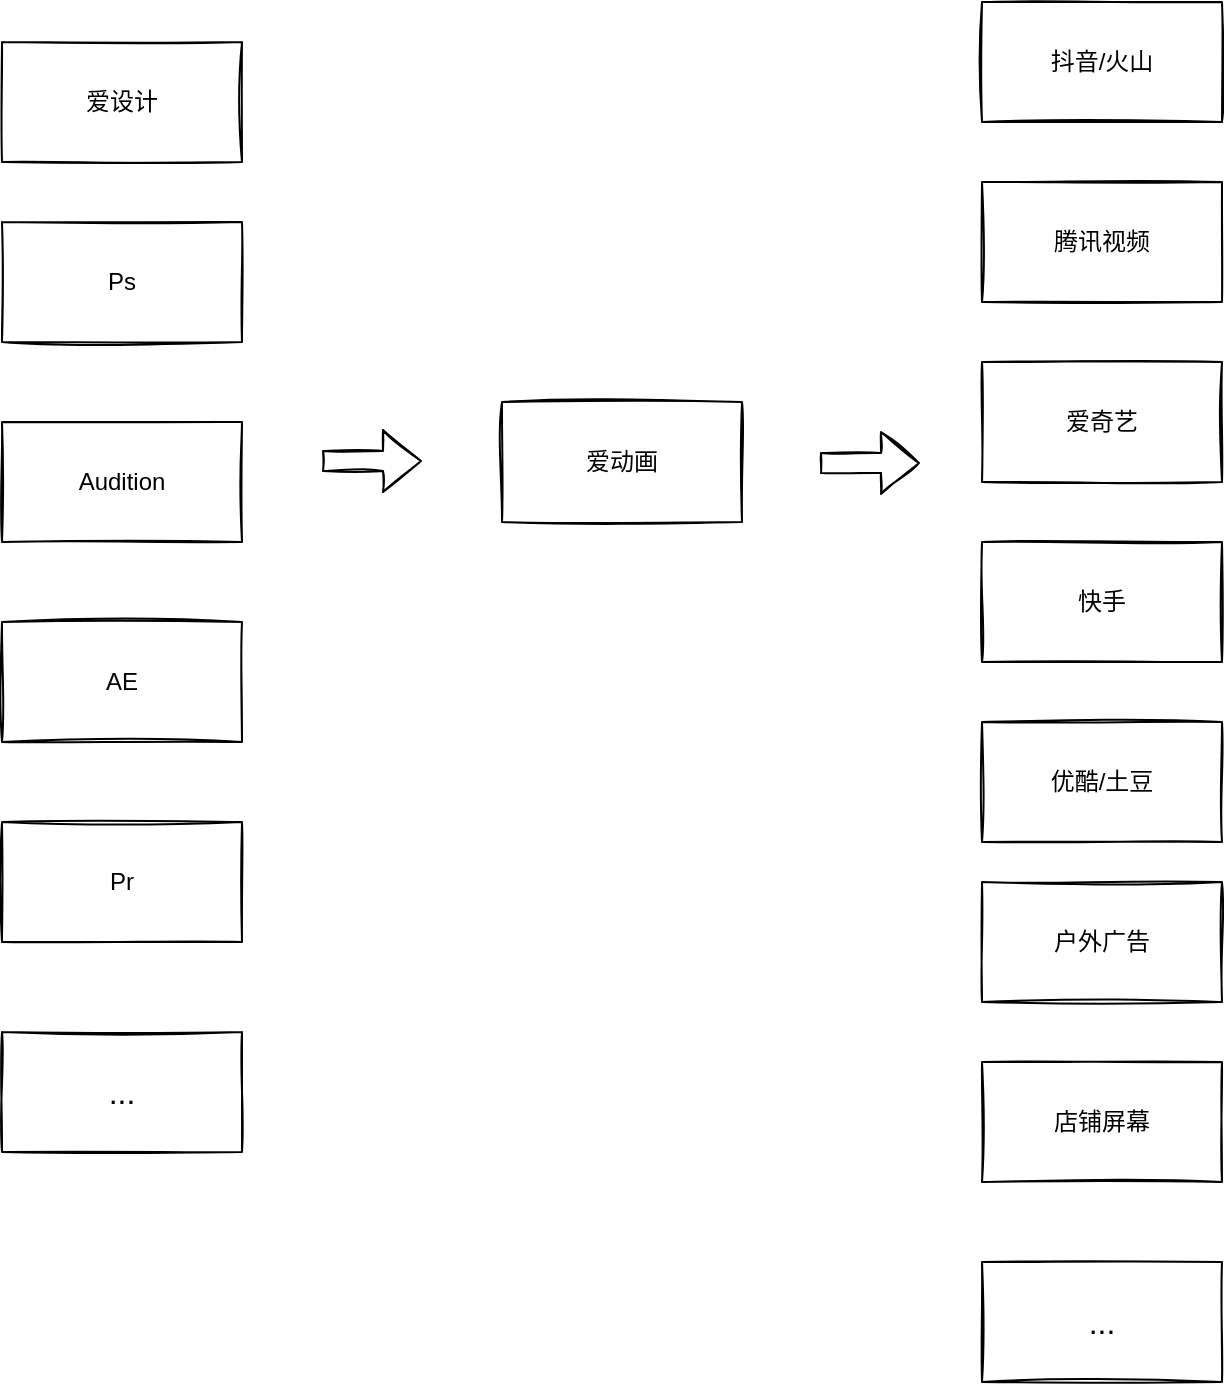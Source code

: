 <mxfile version="20.0.4" type="github">
  <diagram id="E7qo_Y5XK5vcfVulYXN-" name="Page-1">
    <mxGraphModel dx="770" dy="535" grid="1" gridSize="10" guides="1" tooltips="1" connect="1" arrows="1" fold="1" page="1" pageScale="1" pageWidth="827" pageHeight="1169" math="0" shadow="0">
      <root>
        <mxCell id="0" />
        <mxCell id="1" parent="0" />
        <mxCell id="qAjr4NNwbNe_Dym5huOW-1" value="爱设计" style="rounded=0;whiteSpace=wrap;html=1;sketch=1;" vertex="1" parent="1">
          <mxGeometry x="90" y="60" width="120" height="60" as="geometry" />
        </mxCell>
        <mxCell id="qAjr4NNwbNe_Dym5huOW-2" value="" style="shape=flexArrow;endArrow=classic;html=1;rounded=0;sketch=1;curved=1;" edge="1" parent="1">
          <mxGeometry width="50" height="50" relative="1" as="geometry">
            <mxPoint x="250" y="269.5" as="sourcePoint" />
            <mxPoint x="300" y="269.5" as="targetPoint" />
          </mxGeometry>
        </mxCell>
        <mxCell id="qAjr4NNwbNe_Dym5huOW-3" value="爱动画" style="rounded=0;whiteSpace=wrap;html=1;sketch=1;" vertex="1" parent="1">
          <mxGeometry x="340" y="240" width="120" height="60" as="geometry" />
        </mxCell>
        <mxCell id="qAjr4NNwbNe_Dym5huOW-4" value="户外广告" style="rounded=0;whiteSpace=wrap;html=1;sketch=1;" vertex="1" parent="1">
          <mxGeometry x="580" y="480" width="120" height="60" as="geometry" />
        </mxCell>
        <mxCell id="qAjr4NNwbNe_Dym5huOW-5" value="" style="shape=flexArrow;endArrow=classic;html=1;rounded=0;sketch=1;curved=1;" edge="1" parent="1">
          <mxGeometry width="50" height="50" relative="1" as="geometry">
            <mxPoint x="499" y="270.5" as="sourcePoint" />
            <mxPoint x="549" y="270.5" as="targetPoint" />
          </mxGeometry>
        </mxCell>
        <mxCell id="qAjr4NNwbNe_Dym5huOW-6" value="店铺屏幕" style="rounded=0;whiteSpace=wrap;html=1;sketch=1;" vertex="1" parent="1">
          <mxGeometry x="580" y="570" width="120" height="60" as="geometry" />
        </mxCell>
        <mxCell id="qAjr4NNwbNe_Dym5huOW-7" value="抖音/火山" style="rounded=0;whiteSpace=wrap;html=1;sketch=1;" vertex="1" parent="1">
          <mxGeometry x="580" y="40" width="120" height="60" as="geometry" />
        </mxCell>
        <mxCell id="qAjr4NNwbNe_Dym5huOW-8" value="腾讯视频" style="rounded=0;whiteSpace=wrap;html=1;sketch=1;" vertex="1" parent="1">
          <mxGeometry x="580" y="130" width="120" height="60" as="geometry" />
        </mxCell>
        <mxCell id="qAjr4NNwbNe_Dym5huOW-9" value="爱奇艺" style="rounded=0;whiteSpace=wrap;html=1;sketch=1;" vertex="1" parent="1">
          <mxGeometry x="580" y="220" width="120" height="60" as="geometry" />
        </mxCell>
        <mxCell id="qAjr4NNwbNe_Dym5huOW-10" value="优酷/土豆" style="rounded=0;whiteSpace=wrap;html=1;sketch=1;" vertex="1" parent="1">
          <mxGeometry x="580" y="400" width="120" height="60" as="geometry" />
        </mxCell>
        <mxCell id="qAjr4NNwbNe_Dym5huOW-11" value="快手" style="rounded=0;whiteSpace=wrap;html=1;sketch=1;" vertex="1" parent="1">
          <mxGeometry x="580" y="310" width="120" height="60" as="geometry" />
        </mxCell>
        <mxCell id="qAjr4NNwbNe_Dym5huOW-12" value="Ps" style="rounded=0;whiteSpace=wrap;html=1;sketch=1;" vertex="1" parent="1">
          <mxGeometry x="90" y="150" width="120" height="60" as="geometry" />
        </mxCell>
        <mxCell id="qAjr4NNwbNe_Dym5huOW-13" value="Audition" style="rounded=0;whiteSpace=wrap;html=1;sketch=1;" vertex="1" parent="1">
          <mxGeometry x="90" y="250" width="120" height="60" as="geometry" />
        </mxCell>
        <mxCell id="qAjr4NNwbNe_Dym5huOW-14" value="AE" style="rounded=0;whiteSpace=wrap;html=1;sketch=1;" vertex="1" parent="1">
          <mxGeometry x="90" y="350" width="120" height="60" as="geometry" />
        </mxCell>
        <mxCell id="qAjr4NNwbNe_Dym5huOW-15" value="Pr" style="rounded=0;whiteSpace=wrap;html=1;sketch=1;" vertex="1" parent="1">
          <mxGeometry x="90" y="450" width="120" height="60" as="geometry" />
        </mxCell>
        <mxCell id="qAjr4NNwbNe_Dym5huOW-16" value="..." style="rounded=0;whiteSpace=wrap;html=1;sketch=1;fontSize=16;" vertex="1" parent="1">
          <mxGeometry x="90" y="555" width="120" height="60" as="geometry" />
        </mxCell>
        <mxCell id="qAjr4NNwbNe_Dym5huOW-17" value="..." style="rounded=0;whiteSpace=wrap;html=1;sketch=1;fontSize=16;" vertex="1" parent="1">
          <mxGeometry x="580" y="670" width="120" height="60" as="geometry" />
        </mxCell>
      </root>
    </mxGraphModel>
  </diagram>
</mxfile>
